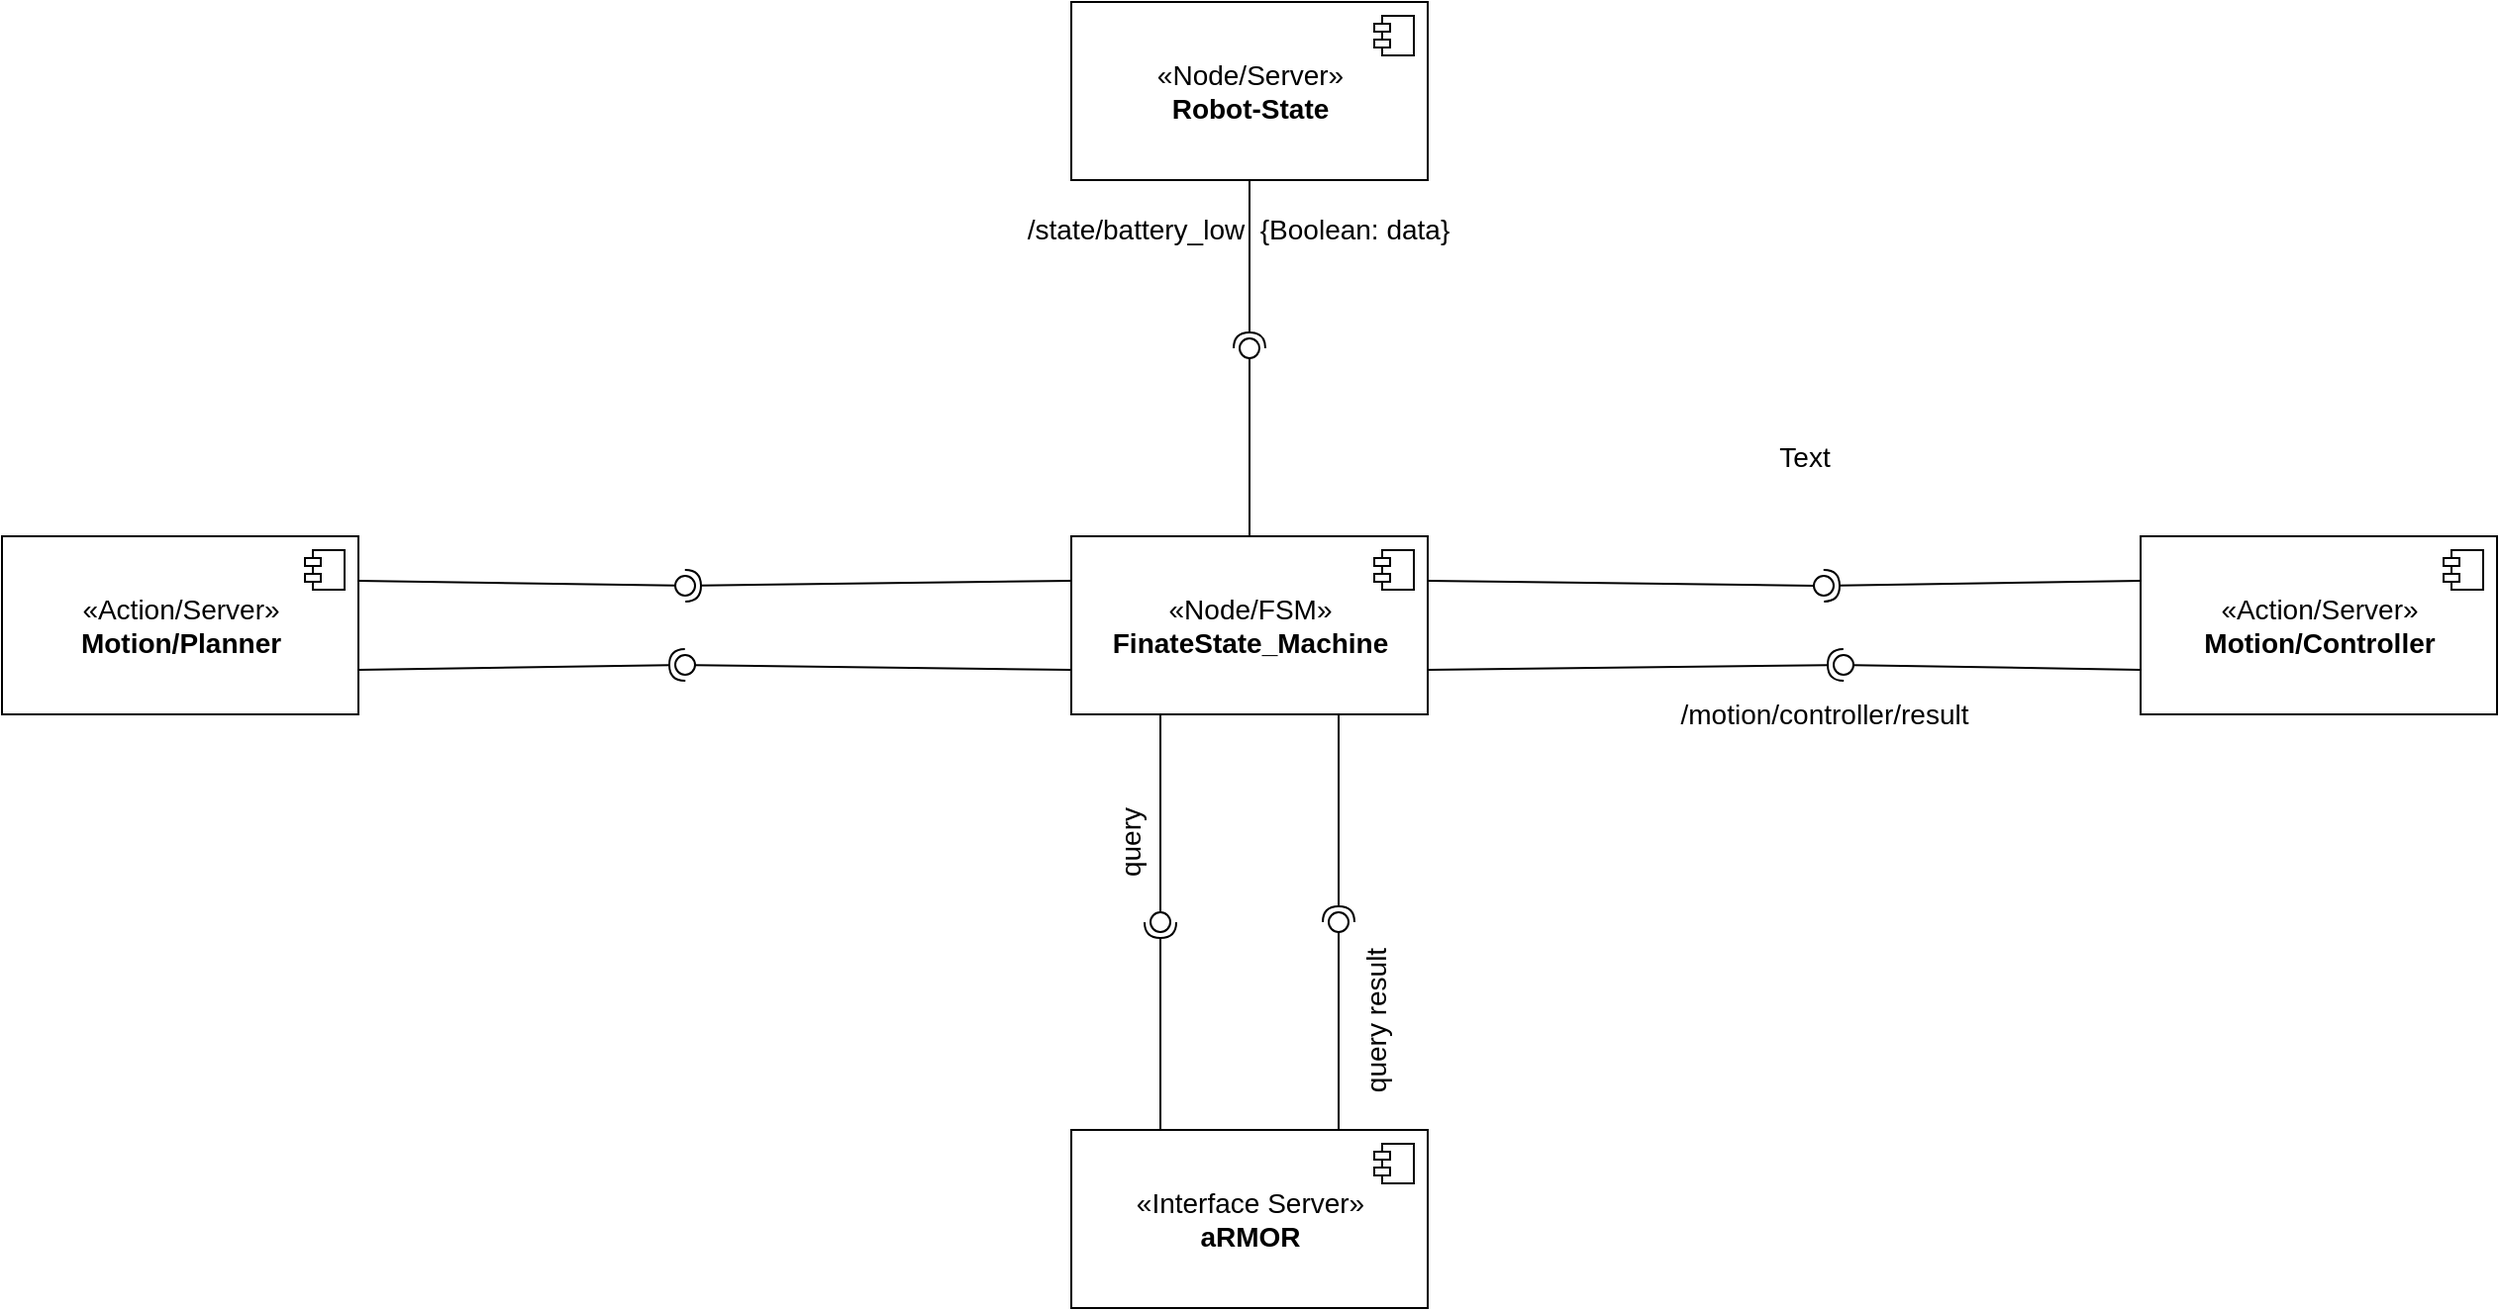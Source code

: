 <mxfile version="20.7.4" type="github">
  <diagram id="OKaWwvOySp8NF5x1aiYE" name="Page-1">
    <mxGraphModel dx="2261" dy="1925" grid="1" gridSize="10" guides="1" tooltips="1" connect="1" arrows="1" fold="1" page="1" pageScale="1" pageWidth="827" pageHeight="1169" math="0" shadow="0">
      <root>
        <mxCell id="0" />
        <mxCell id="1" parent="0" />
        <mxCell id="U4aMlQAWfuHBLr52iHQo-1" value="«Node/FSM»&lt;br style=&quot;font-size: 14px;&quot;&gt;&lt;b style=&quot;font-size: 14px;&quot;&gt;FinateState_Machine&lt;/b&gt;" style="html=1;dropTarget=0;fontSize=14;" vertex="1" parent="1">
          <mxGeometry x="330" y="260" width="180" height="90" as="geometry" />
        </mxCell>
        <mxCell id="U4aMlQAWfuHBLr52iHQo-2" value="" style="shape=module;jettyWidth=8;jettyHeight=4;" vertex="1" parent="U4aMlQAWfuHBLr52iHQo-1">
          <mxGeometry x="1" width="20" height="20" relative="1" as="geometry">
            <mxPoint x="-27" y="7" as="offset" />
          </mxGeometry>
        </mxCell>
        <mxCell id="U4aMlQAWfuHBLr52iHQo-32" value="/state/battery_low&amp;nbsp; {Boolean: data}" style="text;html=1;align=center;verticalAlign=middle;resizable=0;points=[];autosize=1;strokeColor=none;fillColor=none;fontSize=14;spacing=2;" vertex="1" parent="1">
          <mxGeometry x="294" y="90" width="240" height="30" as="geometry" />
        </mxCell>
        <mxCell id="U4aMlQAWfuHBLr52iHQo-31" value="query result" style="text;html=1;align=center;verticalAlign=middle;resizable=0;points=[];autosize=1;strokeColor=none;fillColor=none;fontSize=14;rotation=-90;" vertex="1" parent="1">
          <mxGeometry x="434" y="490" width="100" height="30" as="geometry" />
        </mxCell>
        <mxCell id="U4aMlQAWfuHBLr52iHQo-28" value="query" style="text;html=1;align=center;verticalAlign=middle;resizable=0;points=[];autosize=1;strokeColor=none;fillColor=none;rotation=-90;fontStyle=0;fontSize=14;" vertex="1" parent="1">
          <mxGeometry x="330" y="400" width="60" height="30" as="geometry" />
        </mxCell>
        <mxCell id="U4aMlQAWfuHBLr52iHQo-37" value="«Interface Server»&lt;br&gt;&lt;b&gt;aRMOR&lt;/b&gt;" style="html=1;dropTarget=0;fontSize=14;" vertex="1" parent="1">
          <mxGeometry x="330" y="560" width="180" height="90" as="geometry" />
        </mxCell>
        <mxCell id="U4aMlQAWfuHBLr52iHQo-38" value="" style="shape=module;jettyWidth=8;jettyHeight=4;fontSize=14;" vertex="1" parent="U4aMlQAWfuHBLr52iHQo-37">
          <mxGeometry x="1" width="20" height="20" relative="1" as="geometry">
            <mxPoint x="-27" y="7" as="offset" />
          </mxGeometry>
        </mxCell>
        <mxCell id="U4aMlQAWfuHBLr52iHQo-46" value="" style="rounded=0;orthogonalLoop=1;jettySize=auto;html=1;endArrow=none;endFill=0;sketch=0;sourcePerimeterSpacing=0;targetPerimeterSpacing=0;strokeWidth=1;fontSize=14;endSize=6;exitX=0.25;exitY=1;exitDx=0;exitDy=0;" edge="1" target="U4aMlQAWfuHBLr52iHQo-48" parent="1" source="U4aMlQAWfuHBLr52iHQo-1">
          <mxGeometry relative="1" as="geometry">
            <mxPoint x="360" y="455" as="sourcePoint" />
          </mxGeometry>
        </mxCell>
        <mxCell id="U4aMlQAWfuHBLr52iHQo-47" value="" style="rounded=0;orthogonalLoop=1;jettySize=auto;html=1;endArrow=halfCircle;endFill=0;entryX=0.5;entryY=0.5;endSize=6;strokeWidth=1;sketch=0;fontSize=14;exitX=0.25;exitY=0;exitDx=0;exitDy=0;" edge="1" target="U4aMlQAWfuHBLr52iHQo-48" parent="1" source="U4aMlQAWfuHBLr52iHQo-37">
          <mxGeometry relative="1" as="geometry">
            <mxPoint x="400" y="455" as="sourcePoint" />
          </mxGeometry>
        </mxCell>
        <mxCell id="U4aMlQAWfuHBLr52iHQo-48" value="" style="ellipse;whiteSpace=wrap;html=1;align=center;aspect=fixed;resizable=0;points=[];outlineConnect=0;sketch=0;fontSize=14;" vertex="1" parent="1">
          <mxGeometry x="370" y="450" width="10" height="10" as="geometry" />
        </mxCell>
        <mxCell id="U4aMlQAWfuHBLr52iHQo-49" value="" style="rounded=0;orthogonalLoop=1;jettySize=auto;html=1;endArrow=none;endFill=0;sketch=0;sourcePerimeterSpacing=0;targetPerimeterSpacing=0;strokeWidth=1;fontSize=14;endSize=6;exitX=0.75;exitY=0;exitDx=0;exitDy=0;" edge="1" target="U4aMlQAWfuHBLr52iHQo-51" parent="1" source="U4aMlQAWfuHBLr52iHQo-37">
          <mxGeometry relative="1" as="geometry">
            <mxPoint x="440" y="455" as="sourcePoint" />
          </mxGeometry>
        </mxCell>
        <mxCell id="U4aMlQAWfuHBLr52iHQo-50" value="" style="rounded=0;orthogonalLoop=1;jettySize=auto;html=1;endArrow=halfCircle;endFill=0;endSize=6;strokeWidth=1;sketch=0;fontSize=14;exitX=0.75;exitY=1;exitDx=0;exitDy=0;" edge="1" parent="1" source="U4aMlQAWfuHBLr52iHQo-1">
          <mxGeometry relative="1" as="geometry">
            <mxPoint x="480" y="455" as="sourcePoint" />
            <mxPoint x="465" y="455" as="targetPoint" />
          </mxGeometry>
        </mxCell>
        <mxCell id="U4aMlQAWfuHBLr52iHQo-51" value="" style="ellipse;whiteSpace=wrap;html=1;align=center;aspect=fixed;resizable=0;points=[];outlineConnect=0;sketch=0;fontSize=14;" vertex="1" parent="1">
          <mxGeometry x="460" y="450" width="10" height="10" as="geometry" />
        </mxCell>
        <mxCell id="U4aMlQAWfuHBLr52iHQo-54" value="«Node/Server»&lt;br&gt;&lt;b&gt;Robot-State&lt;/b&gt;" style="html=1;dropTarget=0;fontSize=14;" vertex="1" parent="1">
          <mxGeometry x="330" y="-10" width="180" height="90" as="geometry" />
        </mxCell>
        <mxCell id="U4aMlQAWfuHBLr52iHQo-55" value="" style="shape=module;jettyWidth=8;jettyHeight=4;fontSize=14;" vertex="1" parent="U4aMlQAWfuHBLr52iHQo-54">
          <mxGeometry x="1" width="20" height="20" relative="1" as="geometry">
            <mxPoint x="-27" y="7" as="offset" />
          </mxGeometry>
        </mxCell>
        <mxCell id="U4aMlQAWfuHBLr52iHQo-56" value="" style="rounded=0;orthogonalLoop=1;jettySize=auto;html=1;endArrow=none;endFill=0;sketch=0;sourcePerimeterSpacing=0;targetPerimeterSpacing=0;strokeWidth=1;fontSize=14;endSize=6;exitX=0.5;exitY=0;exitDx=0;exitDy=0;" edge="1" target="U4aMlQAWfuHBLr52iHQo-58" parent="1" source="U4aMlQAWfuHBLr52iHQo-1">
          <mxGeometry relative="1" as="geometry">
            <mxPoint x="400" y="115" as="sourcePoint" />
          </mxGeometry>
        </mxCell>
        <mxCell id="U4aMlQAWfuHBLr52iHQo-57" value="" style="rounded=0;orthogonalLoop=1;jettySize=auto;html=1;endArrow=halfCircle;endFill=0;entryX=0.5;entryY=0.5;endSize=6;strokeWidth=1;sketch=0;fontSize=14;exitX=0.5;exitY=1;exitDx=0;exitDy=0;" edge="1" target="U4aMlQAWfuHBLr52iHQo-58" parent="1" source="U4aMlQAWfuHBLr52iHQo-54">
          <mxGeometry relative="1" as="geometry">
            <mxPoint x="440" y="115" as="sourcePoint" />
          </mxGeometry>
        </mxCell>
        <mxCell id="U4aMlQAWfuHBLr52iHQo-58" value="" style="ellipse;whiteSpace=wrap;html=1;align=center;aspect=fixed;resizable=0;points=[];outlineConnect=0;sketch=0;fontSize=14;" vertex="1" parent="1">
          <mxGeometry x="415" y="160" width="10" height="10" as="geometry" />
        </mxCell>
        <mxCell id="U4aMlQAWfuHBLr52iHQo-60" value="«Action/Server»&lt;br&gt;&lt;b&gt;Motion/Controller&lt;/b&gt;" style="html=1;dropTarget=0;fontSize=14;" vertex="1" parent="1">
          <mxGeometry x="870" y="260" width="180" height="90" as="geometry" />
        </mxCell>
        <mxCell id="U4aMlQAWfuHBLr52iHQo-61" value="" style="shape=module;jettyWidth=8;jettyHeight=4;fontSize=14;" vertex="1" parent="U4aMlQAWfuHBLr52iHQo-60">
          <mxGeometry x="1" width="20" height="20" relative="1" as="geometry">
            <mxPoint x="-27" y="7" as="offset" />
          </mxGeometry>
        </mxCell>
        <mxCell id="U4aMlQAWfuHBLr52iHQo-62" value="«Action/Server»&lt;br&gt;&lt;b&gt;Motion/Planner&lt;br&gt;&lt;/b&gt;" style="html=1;dropTarget=0;fontSize=14;" vertex="1" parent="1">
          <mxGeometry x="-210" y="260" width="180" height="90" as="geometry" />
        </mxCell>
        <mxCell id="U4aMlQAWfuHBLr52iHQo-63" value="" style="shape=module;jettyWidth=8;jettyHeight=4;fontSize=14;" vertex="1" parent="U4aMlQAWfuHBLr52iHQo-62">
          <mxGeometry x="1" width="20" height="20" relative="1" as="geometry">
            <mxPoint x="-27" y="7" as="offset" />
          </mxGeometry>
        </mxCell>
        <mxCell id="U4aMlQAWfuHBLr52iHQo-67" value="" style="rounded=0;orthogonalLoop=1;jettySize=auto;html=1;endArrow=none;endFill=0;sketch=0;sourcePerimeterSpacing=0;targetPerimeterSpacing=0;strokeWidth=1;fontSize=14;endSize=6;exitX=1;exitY=0.25;exitDx=0;exitDy=0;" edge="1" target="U4aMlQAWfuHBLr52iHQo-69" parent="1" source="U4aMlQAWfuHBLr52iHQo-62">
          <mxGeometry relative="1" as="geometry">
            <mxPoint x="100" y="285" as="sourcePoint" />
          </mxGeometry>
        </mxCell>
        <mxCell id="U4aMlQAWfuHBLr52iHQo-68" value="" style="rounded=0;orthogonalLoop=1;jettySize=auto;html=1;endArrow=halfCircle;endFill=0;entryX=0.5;entryY=0.5;endSize=6;strokeWidth=1;sketch=0;fontSize=14;exitX=0;exitY=0.25;exitDx=0;exitDy=0;" edge="1" target="U4aMlQAWfuHBLr52iHQo-69" parent="1" source="U4aMlQAWfuHBLr52iHQo-1">
          <mxGeometry relative="1" as="geometry">
            <mxPoint x="140" y="285" as="sourcePoint" />
          </mxGeometry>
        </mxCell>
        <mxCell id="U4aMlQAWfuHBLr52iHQo-69" value="" style="ellipse;whiteSpace=wrap;html=1;align=center;aspect=fixed;resizable=0;points=[];outlineConnect=0;sketch=0;fontSize=14;" vertex="1" parent="1">
          <mxGeometry x="130" y="280" width="10" height="10" as="geometry" />
        </mxCell>
        <mxCell id="U4aMlQAWfuHBLr52iHQo-70" value="" style="rounded=0;orthogonalLoop=1;jettySize=auto;html=1;endArrow=none;endFill=0;sketch=0;sourcePerimeterSpacing=0;targetPerimeterSpacing=0;strokeWidth=1;fontSize=14;endSize=6;exitX=0;exitY=0.75;exitDx=0;exitDy=0;" edge="1" target="U4aMlQAWfuHBLr52iHQo-72" parent="1" source="U4aMlQAWfuHBLr52iHQo-1">
          <mxGeometry relative="1" as="geometry">
            <mxPoint x="115" y="335" as="sourcePoint" />
          </mxGeometry>
        </mxCell>
        <mxCell id="U4aMlQAWfuHBLr52iHQo-71" value="" style="rounded=0;orthogonalLoop=1;jettySize=auto;html=1;endArrow=halfCircle;endFill=0;entryX=0.5;entryY=0.5;endSize=6;strokeWidth=1;sketch=0;fontSize=14;exitX=1;exitY=0.75;exitDx=0;exitDy=0;" edge="1" target="U4aMlQAWfuHBLr52iHQo-72" parent="1" source="U4aMlQAWfuHBLr52iHQo-62">
          <mxGeometry relative="1" as="geometry">
            <mxPoint x="155" y="335" as="sourcePoint" />
          </mxGeometry>
        </mxCell>
        <mxCell id="U4aMlQAWfuHBLr52iHQo-72" value="" style="ellipse;whiteSpace=wrap;html=1;align=center;aspect=fixed;resizable=0;points=[];outlineConnect=0;sketch=0;fontSize=14;" vertex="1" parent="1">
          <mxGeometry x="130" y="320" width="10" height="10" as="geometry" />
        </mxCell>
        <mxCell id="U4aMlQAWfuHBLr52iHQo-73" value="" style="rounded=0;orthogonalLoop=1;jettySize=auto;html=1;endArrow=none;endFill=0;sketch=0;sourcePerimeterSpacing=0;targetPerimeterSpacing=0;strokeWidth=1;fontSize=14;endSize=6;exitX=1;exitY=0.25;exitDx=0;exitDy=0;" edge="1" target="U4aMlQAWfuHBLr52iHQo-75" parent="1" source="U4aMlQAWfuHBLr52iHQo-1">
          <mxGeometry relative="1" as="geometry">
            <mxPoint x="690" y="285" as="sourcePoint" />
          </mxGeometry>
        </mxCell>
        <mxCell id="U4aMlQAWfuHBLr52iHQo-74" value="" style="rounded=0;orthogonalLoop=1;jettySize=auto;html=1;endArrow=halfCircle;endFill=0;entryX=0.5;entryY=0.5;endSize=6;strokeWidth=1;sketch=0;fontSize=14;exitX=0;exitY=0.25;exitDx=0;exitDy=0;" edge="1" target="U4aMlQAWfuHBLr52iHQo-75" parent="1" source="U4aMlQAWfuHBLr52iHQo-60">
          <mxGeometry relative="1" as="geometry">
            <mxPoint x="730" y="285" as="sourcePoint" />
          </mxGeometry>
        </mxCell>
        <mxCell id="U4aMlQAWfuHBLr52iHQo-75" value="" style="ellipse;whiteSpace=wrap;html=1;align=center;aspect=fixed;resizable=0;points=[];outlineConnect=0;sketch=0;fontSize=14;" vertex="1" parent="1">
          <mxGeometry x="705" y="280" width="10" height="10" as="geometry" />
        </mxCell>
        <mxCell id="U4aMlQAWfuHBLr52iHQo-76" value="" style="rounded=0;orthogonalLoop=1;jettySize=auto;html=1;endArrow=none;endFill=0;sketch=0;sourcePerimeterSpacing=0;targetPerimeterSpacing=0;strokeWidth=1;fontSize=14;endSize=6;exitX=0;exitY=0.75;exitDx=0;exitDy=0;" edge="1" target="U4aMlQAWfuHBLr52iHQo-78" parent="1" source="U4aMlQAWfuHBLr52iHQo-60">
          <mxGeometry relative="1" as="geometry">
            <mxPoint x="705" y="335" as="sourcePoint" />
          </mxGeometry>
        </mxCell>
        <mxCell id="U4aMlQAWfuHBLr52iHQo-77" value="" style="rounded=0;orthogonalLoop=1;jettySize=auto;html=1;endArrow=halfCircle;endFill=0;entryX=0.5;entryY=0.5;endSize=6;strokeWidth=1;sketch=0;fontSize=14;exitX=1;exitY=0.75;exitDx=0;exitDy=0;" edge="1" target="U4aMlQAWfuHBLr52iHQo-78" parent="1" source="U4aMlQAWfuHBLr52iHQo-1">
          <mxGeometry relative="1" as="geometry">
            <mxPoint x="745" y="335" as="sourcePoint" />
          </mxGeometry>
        </mxCell>
        <mxCell id="U4aMlQAWfuHBLr52iHQo-78" value="" style="ellipse;whiteSpace=wrap;html=1;align=center;aspect=fixed;resizable=0;points=[];outlineConnect=0;sketch=0;fontSize=14;" vertex="1" parent="1">
          <mxGeometry x="715" y="320" width="10" height="10" as="geometry" />
        </mxCell>
        <mxCell id="U4aMlQAWfuHBLr52iHQo-79" value="/motion/controller/result" style="text;html=1;align=center;verticalAlign=middle;resizable=0;points=[];autosize=1;strokeColor=none;fillColor=none;fontSize=14;" vertex="1" parent="1">
          <mxGeometry x="625" y="335" width="170" height="30" as="geometry" />
        </mxCell>
        <mxCell id="U4aMlQAWfuHBLr52iHQo-80" value="Text" style="text;html=1;align=center;verticalAlign=middle;resizable=0;points=[];autosize=1;strokeColor=none;fillColor=none;fontSize=14;" vertex="1" parent="1">
          <mxGeometry x="675" y="205" width="50" height="30" as="geometry" />
        </mxCell>
      </root>
    </mxGraphModel>
  </diagram>
</mxfile>
